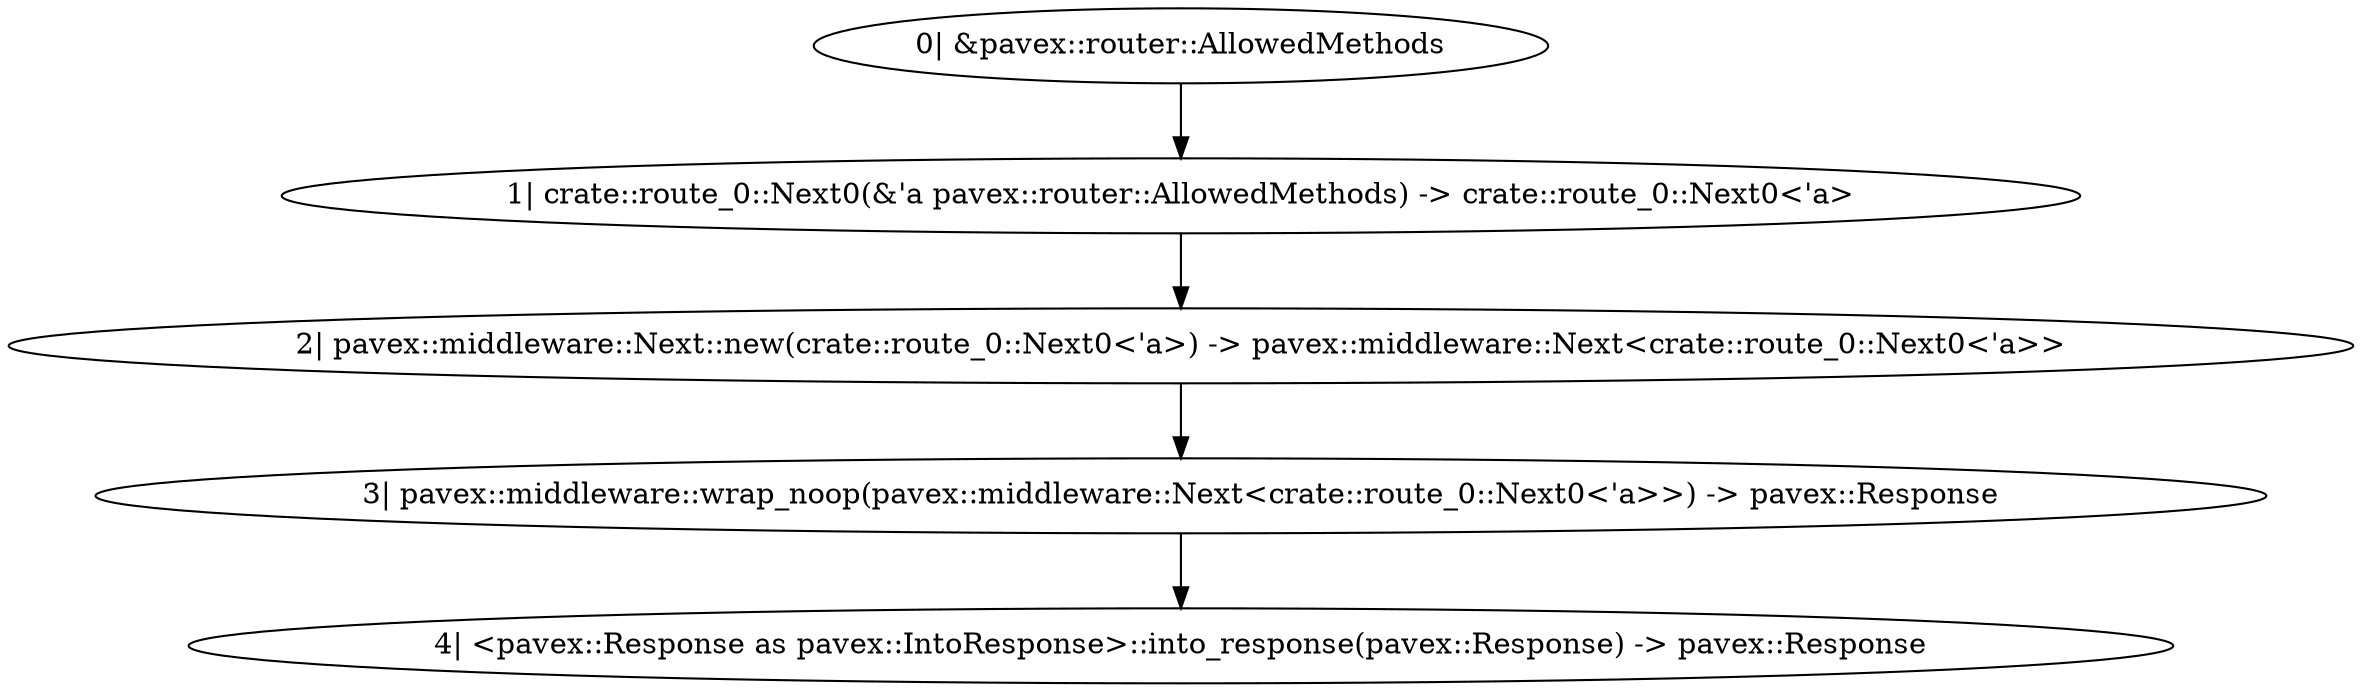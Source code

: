 digraph "* * - 0" {
    0 [ label = "0| &pavex::router::AllowedMethods"]
    1 [ label = "1| crate::route_0::Next0(&'a pavex::router::AllowedMethods) -> crate::route_0::Next0<'a>"]
    2 [ label = "2| pavex::middleware::Next::new(crate::route_0::Next0<'a>) -> pavex::middleware::Next<crate::route_0::Next0<'a>>"]
    3 [ label = "3| pavex::middleware::wrap_noop(pavex::middleware::Next<crate::route_0::Next0<'a>>) -> pavex::Response"]
    4 [ label = "4| <pavex::Response as pavex::IntoResponse>::into_response(pavex::Response) -> pavex::Response"]
    2 -> 3 [ ]
    1 -> 2 [ ]
    3 -> 4 [ ]
    0 -> 1 [ ]
}

digraph "* * - 1" {
    0 [ label = "0| &pavex::router::AllowedMethods"]
    1 [ label = "1| pavex::router::default_fallback(&pavex::router::AllowedMethods) -> pavex::Response"]
    2 [ label = "2| <pavex::Response as pavex::IntoResponse>::into_response(pavex::Response) -> pavex::Response"]
    1 -> 2 [ ]
    0 -> 1 [ ]
}

digraph "GET /handler - 0" {
    0 [ label = "0| app_9d63a47c::A"]
    1 [ label = "1| crate::route_1::Next0(app_9d63a47c::A) -> crate::route_1::Next0"]
    2 [ label = "2| pavex::middleware::Next::new(crate::route_1::Next0) -> pavex::middleware::Next<crate::route_1::Next0>"]
    3 [ label = "3| pavex::middleware::wrap_noop(pavex::middleware::Next<crate::route_1::Next0>) -> pavex::Response"]
    4 [ label = "4| <pavex::Response as pavex::IntoResponse>::into_response(pavex::Response) -> pavex::Response"]
    2 -> 3 [ ]
    1 -> 2 [ ]
    0 -> 1 [ ]
    3 -> 4 [ ]
}

digraph "GET /handler - 1" {
    0 [ label = "0| app_9d63a47c::A"]
    1 [ label = "1| <app_9d63a47c::A as core::clone::Clone>::clone(&app_9d63a47c::A) -> app_9d63a47c::A"]
    2 [ label = "2| app_9d63a47c::b(app_9d63a47c::A) -> app_9d63a47c::B<app_9d63a47c::A>"]
    3 [ label = "3| app_9d63a47c::c(&app_9d63a47c::B<app_9d63a47c::A>) -> core::result::Result<app_9d63a47c::C, pavex::Error>"]
    4 [ label = "4| `match`"]
    5 [ label = "5| core::result::Result<app_9d63a47c::C, pavex::Error> -> pavex::Error"]
    6 [ label = "6| app_9d63a47c::default_error_handler(&pavex::Error) -> pavex::Response"]
    7 [ label = "7| <pavex::Response as pavex::IntoResponse>::into_response(pavex::Response) -> pavex::Response"]
    8 [ label = "8| app_9d63a47c::H::with_e() -> app_9d63a47c::H<app_9d63a47c::E>"]
    9 [ label = "9| app_9d63a47c::H::with_a() -> app_9d63a47c::H<app_9d63a47c::A>"]
    10 [ label = "10| <app_9d63a47c::A as core::clone::Clone>::clone(&app_9d63a47c::A) -> app_9d63a47c::A"]
    11 [ label = "11| app_9d63a47c::G::new(app_9d63a47c::A) -> app_9d63a47c::G<app_9d63a47c::A>"]
    12 [ label = "12| app_9d63a47c::E::new() -> app_9d63a47c::E"]
    13 [ label = "13| app_9d63a47c::F::new(&app_9d63a47c::E) -> app_9d63a47c::F<'_>"]
    14 [ label = "14| core::result::Result<app_9d63a47c::C, pavex::Error> -> app_9d63a47c::C"]
    15 [ label = "15| app_9d63a47c::d(&''a app_9d63a47c::C, &''a app_9d63a47c::A) -> app_9d63a47c::D<'a>"]
    16 [ label = "16| app_9d63a47c::handler(&app_9d63a47c::A, &app_9d63a47c::B<app_9d63a47c::A>, &app_9d63a47c::D<'_>, &app_9d63a47c::E, &app_9d63a47c::F<'_>, &app_9d63a47c::G<app_9d63a47c::A>, &app_9d63a47c::H<app_9d63a47c::A>, &app_9d63a47c::H<app_9d63a47c::E>) -> pavex::Response"]
    17 [ label = "17| <pavex::Response as pavex::IntoResponse>::into_response(pavex::Response) -> pavex::Response"]
    8 -> 16 [ label = "&"]
    9 -> 16 [ label = "&"]
    11 -> 16 [ label = "&"]
    13 -> 16 [ label = "&"]
    12 -> 13 [ label = "&"]
    12 -> 16 [ label = "&"]
    15 -> 16 [ label = "&"]
    0 -> 15 [ label = "&"]
    14 -> 15 [ label = "&"]
    4 -> 5 [ ]
    2 -> 3 [ label = "&"]
    0 -> 10 [ label = "&"]
    2 -> 16 [ label = "&"]
    0 -> 16 [ label = "&"]
    4 -> 14 [ ]
    16 -> 17 [ ]
    5 -> 6 [ label = "&"]
    6 -> 7 [ ]
    3 -> 4 [ ]
    0 -> 1 [ label = "&"]
    1 -> 2 [ ]
    10 -> 11 [ ]
}

digraph app_state {
    0 [ label = "0| app_9d63a47c::a() -> app_9d63a47c::A"]
    1 [ label = "1| crate::ApplicationState(app_9d63a47c::A) -> crate::ApplicationState"]
    0 -> 1 [ ]
}
